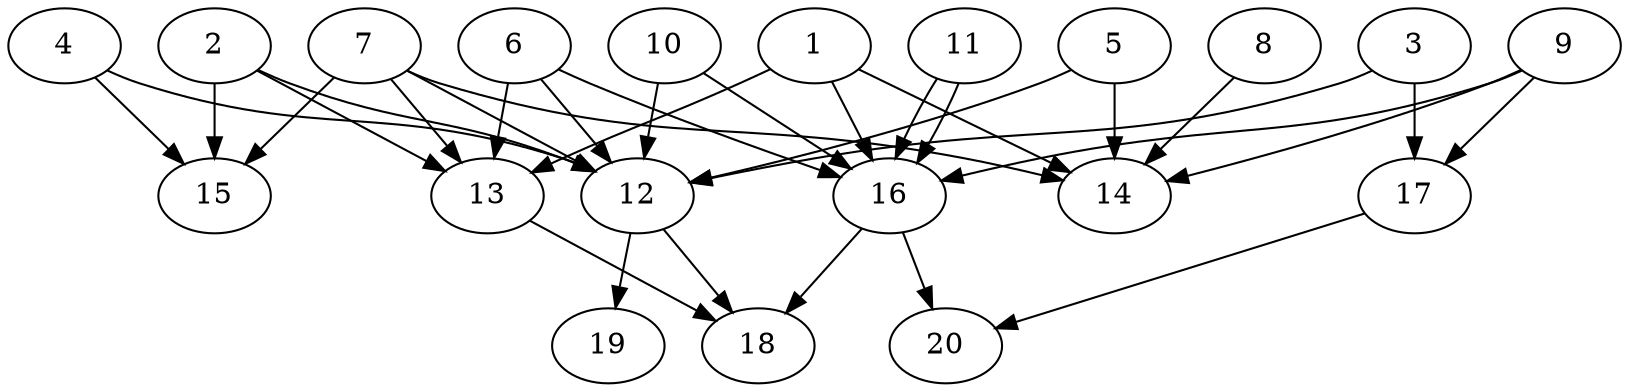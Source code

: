 // DAG automatically generated by daggen at Tue Jul 23 14:25:45 2019
// ./daggen --dot -n 20 --ccr 0.5 --fat 0.7 --regular 0.5 --density 0.6 --mindata 5242880 --maxdata 52428800 
digraph G {
  1 [size="21876736", alpha="0.14", expect_size="10938368"] 
  1 -> 13 [size ="10938368"]
  1 -> 14 [size ="10938368"]
  1 -> 16 [size ="10938368"]
  2 [size="99366912", alpha="0.02", expect_size="49683456"] 
  2 -> 12 [size ="49683456"]
  2 -> 13 [size ="49683456"]
  2 -> 15 [size ="49683456"]
  3 [size="13168640", alpha="0.19", expect_size="6584320"] 
  3 -> 12 [size ="6584320"]
  3 -> 17 [size ="6584320"]
  4 [size="61120512", alpha="0.16", expect_size="30560256"] 
  4 -> 12 [size ="30560256"]
  4 -> 15 [size ="30560256"]
  5 [size="104327168", alpha="0.04", expect_size="52163584"] 
  5 -> 12 [size ="52163584"]
  5 -> 14 [size ="52163584"]
  6 [size="31725568", alpha="0.05", expect_size="15862784"] 
  6 -> 12 [size ="15862784"]
  6 -> 13 [size ="15862784"]
  6 -> 16 [size ="15862784"]
  7 [size="84832256", alpha="0.18", expect_size="42416128"] 
  7 -> 12 [size ="42416128"]
  7 -> 13 [size ="42416128"]
  7 -> 14 [size ="42416128"]
  7 -> 15 [size ="42416128"]
  8 [size="16910336", alpha="0.16", expect_size="8455168"] 
  8 -> 14 [size ="8455168"]
  9 [size="95723520", alpha="0.11", expect_size="47861760"] 
  9 -> 14 [size ="47861760"]
  9 -> 16 [size ="47861760"]
  9 -> 17 [size ="47861760"]
  10 [size="23625728", alpha="0.17", expect_size="11812864"] 
  10 -> 12 [size ="11812864"]
  10 -> 16 [size ="11812864"]
  11 [size="98715648", alpha="0.05", expect_size="49357824"] 
  11 -> 16 [size ="49357824"]
  11 -> 16 [size ="49357824"]
  12 [size="68534272", alpha="0.13", expect_size="34267136"] 
  12 -> 18 [size ="34267136"]
  12 -> 19 [size ="34267136"]
  13 [size="76771328", alpha="0.09", expect_size="38385664"] 
  13 -> 18 [size ="38385664"]
  14 [size="73332736", alpha="0.01", expect_size="36666368"] 
  15 [size="56481792", alpha="0.10", expect_size="28240896"] 
  16 [size="73037824", alpha="0.08", expect_size="36518912"] 
  16 -> 18 [size ="36518912"]
  16 -> 20 [size ="36518912"]
  17 [size="96034816", alpha="0.14", expect_size="48017408"] 
  17 -> 20 [size ="48017408"]
  18 [size="88537088", alpha="0.13", expect_size="44268544"] 
  19 [size="67999744", alpha="0.20", expect_size="33999872"] 
  20 [size="24166400", alpha="0.06", expect_size="12083200"] 
}
